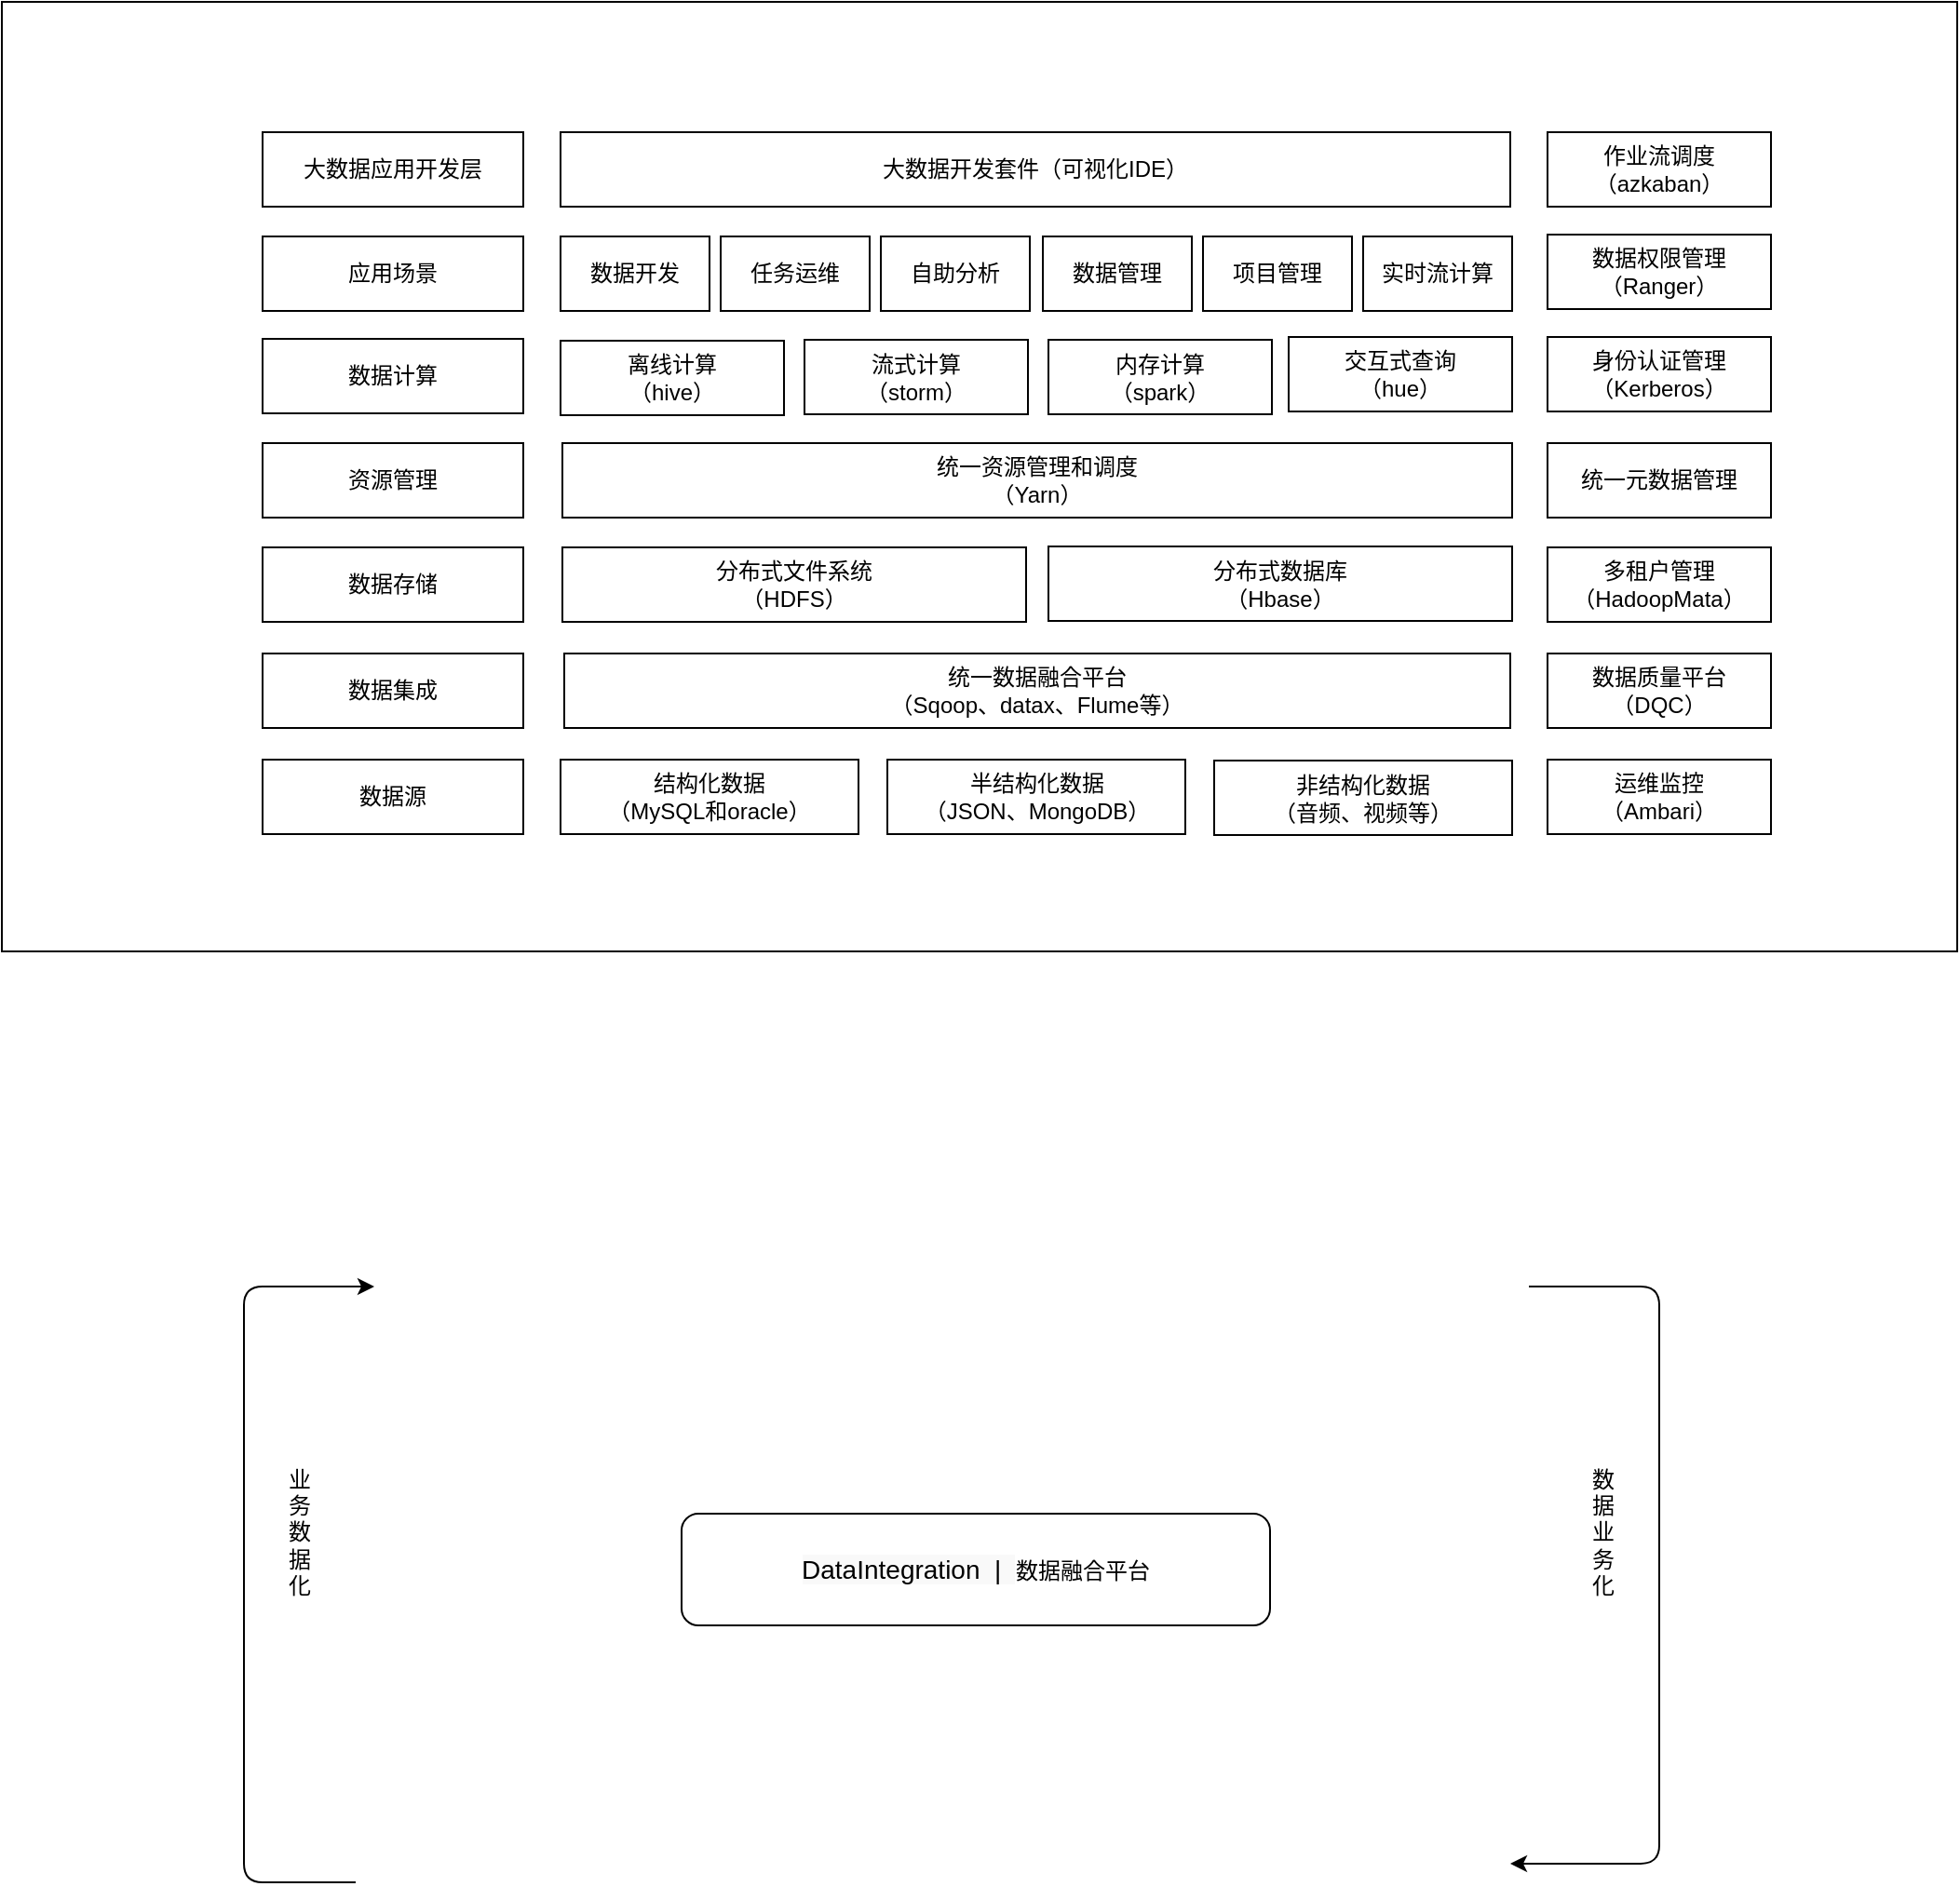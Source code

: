 <mxfile version="11.3.0" type="github" pages="1"><diagram id="HXOVgUkNHGujSXpbizK8" name="Page-1"><mxGraphModel dx="2253" dy="771" grid="1" gridSize="10" guides="1" tooltips="1" connect="1" arrows="1" fold="1" page="1" pageScale="1" pageWidth="827" pageHeight="1169" math="0" shadow="0"><root><mxCell id="0"/><mxCell id="1" parent="0"/><mxCell id="z_rLI3Wyw5Oonpa8T-_6-49" value="" style="rounded=0;whiteSpace=wrap;html=1;" vertex="1" parent="1"><mxGeometry x="-80" y="70" width="1050" height="510" as="geometry"/></mxCell><mxCell id="z_rLI3Wyw5Oonpa8T-_6-1" value="大数据应用开发层" style="rounded=0;whiteSpace=wrap;html=1;" vertex="1" parent="1"><mxGeometry x="60" y="140" width="140" height="40" as="geometry"/></mxCell><mxCell id="z_rLI3Wyw5Oonpa8T-_6-3" value="应用场景" style="rounded=0;whiteSpace=wrap;html=1;" vertex="1" parent="1"><mxGeometry x="60" y="196" width="140" height="40" as="geometry"/></mxCell><mxCell id="z_rLI3Wyw5Oonpa8T-_6-4" value="数据计算" style="rounded=0;whiteSpace=wrap;html=1;" vertex="1" parent="1"><mxGeometry x="60" y="251" width="140" height="40" as="geometry"/></mxCell><mxCell id="z_rLI3Wyw5Oonpa8T-_6-5" value="资源管理" style="rounded=0;whiteSpace=wrap;html=1;" vertex="1" parent="1"><mxGeometry x="60" y="307" width="140" height="40" as="geometry"/></mxCell><mxCell id="z_rLI3Wyw5Oonpa8T-_6-6" value="数据存储" style="rounded=0;whiteSpace=wrap;html=1;" vertex="1" parent="1"><mxGeometry x="60" y="363" width="140" height="40" as="geometry"/></mxCell><mxCell id="z_rLI3Wyw5Oonpa8T-_6-7" value="数据集成" style="rounded=0;whiteSpace=wrap;html=1;" vertex="1" parent="1"><mxGeometry x="60" y="420" width="140" height="40" as="geometry"/></mxCell><mxCell id="z_rLI3Wyw5Oonpa8T-_6-8" value="数据源" style="rounded=0;whiteSpace=wrap;html=1;" vertex="1" parent="1"><mxGeometry x="60" y="477" width="140" height="40" as="geometry"/></mxCell><mxCell id="z_rLI3Wyw5Oonpa8T-_6-9" value="大数据开发套件（可视化IDE）" style="rounded=0;whiteSpace=wrap;html=1;" vertex="1" parent="1"><mxGeometry x="220" y="140" width="510" height="40" as="geometry"/></mxCell><mxCell id="z_rLI3Wyw5Oonpa8T-_6-12" value="作业流调度&lt;br&gt;（azkaban）" style="rounded=0;whiteSpace=wrap;html=1;" vertex="1" parent="1"><mxGeometry x="750" y="140" width="120" height="40" as="geometry"/></mxCell><mxCell id="z_rLI3Wyw5Oonpa8T-_6-17" value="数据权限管理&lt;br&gt;（Ranger）" style="rounded=0;whiteSpace=wrap;html=1;" vertex="1" parent="1"><mxGeometry x="750" y="195" width="120" height="40" as="geometry"/></mxCell><mxCell id="z_rLI3Wyw5Oonpa8T-_6-18" value="身份认证管理&lt;br&gt;（Kerberos）" style="rounded=0;whiteSpace=wrap;html=1;" vertex="1" parent="1"><mxGeometry x="750" y="250" width="120" height="40" as="geometry"/></mxCell><mxCell id="z_rLI3Wyw5Oonpa8T-_6-19" value="统一元数据管理" style="rounded=0;whiteSpace=wrap;html=1;" vertex="1" parent="1"><mxGeometry x="750" y="307" width="120" height="40" as="geometry"/></mxCell><mxCell id="z_rLI3Wyw5Oonpa8T-_6-20" value="多租户管理&lt;br&gt;（HadoopMata）" style="rounded=0;whiteSpace=wrap;html=1;" vertex="1" parent="1"><mxGeometry x="750" y="363" width="120" height="40" as="geometry"/></mxCell><mxCell id="z_rLI3Wyw5Oonpa8T-_6-21" value="数据质量平台&lt;br&gt;（DQC）" style="rounded=0;whiteSpace=wrap;html=1;" vertex="1" parent="1"><mxGeometry x="750" y="420" width="120" height="40" as="geometry"/></mxCell><mxCell id="z_rLI3Wyw5Oonpa8T-_6-22" value="运维监控&lt;br&gt;（Ambari）" style="rounded=0;whiteSpace=wrap;html=1;" vertex="1" parent="1"><mxGeometry x="750" y="477" width="120" height="40" as="geometry"/></mxCell><mxCell id="z_rLI3Wyw5Oonpa8T-_6-23" value="统一资源管理和调度&lt;br&gt;（Yarn）" style="rounded=0;whiteSpace=wrap;html=1;" vertex="1" parent="1"><mxGeometry x="221" y="307" width="510" height="40" as="geometry"/></mxCell><mxCell id="z_rLI3Wyw5Oonpa8T-_6-25" value="数据开发" style="rounded=0;whiteSpace=wrap;html=1;" vertex="1" parent="1"><mxGeometry x="220" y="196" width="80" height="40" as="geometry"/></mxCell><mxCell id="z_rLI3Wyw5Oonpa8T-_6-31" value="任务运维" style="rounded=0;whiteSpace=wrap;html=1;" vertex="1" parent="1"><mxGeometry x="306" y="196" width="80" height="40" as="geometry"/></mxCell><mxCell id="z_rLI3Wyw5Oonpa8T-_6-32" value="自助分析" style="rounded=0;whiteSpace=wrap;html=1;" vertex="1" parent="1"><mxGeometry x="392" y="196" width="80" height="40" as="geometry"/></mxCell><mxCell id="z_rLI3Wyw5Oonpa8T-_6-33" value="数据管理" style="rounded=0;whiteSpace=wrap;html=1;" vertex="1" parent="1"><mxGeometry x="479" y="196" width="80" height="40" as="geometry"/></mxCell><mxCell id="z_rLI3Wyw5Oonpa8T-_6-34" value="项目管理" style="rounded=0;whiteSpace=wrap;html=1;" vertex="1" parent="1"><mxGeometry x="565" y="196" width="80" height="40" as="geometry"/></mxCell><mxCell id="z_rLI3Wyw5Oonpa8T-_6-35" value="实时流计算" style="rounded=0;whiteSpace=wrap;html=1;" vertex="1" parent="1"><mxGeometry x="651" y="196" width="80" height="40" as="geometry"/></mxCell><mxCell id="z_rLI3Wyw5Oonpa8T-_6-36" value="离线计算&lt;br&gt;（hive）" style="rounded=0;whiteSpace=wrap;html=1;" vertex="1" parent="1"><mxGeometry x="220" y="252" width="120" height="40" as="geometry"/></mxCell><mxCell id="z_rLI3Wyw5Oonpa8T-_6-37" value="流式计算&lt;br&gt;（storm）" style="rounded=0;whiteSpace=wrap;html=1;" vertex="1" parent="1"><mxGeometry x="351" y="251.5" width="120" height="40" as="geometry"/></mxCell><mxCell id="z_rLI3Wyw5Oonpa8T-_6-38" value="内存计算&lt;br&gt;（spark）" style="rounded=0;whiteSpace=wrap;html=1;" vertex="1" parent="1"><mxGeometry x="482" y="251.5" width="120" height="40" as="geometry"/></mxCell><mxCell id="z_rLI3Wyw5Oonpa8T-_6-39" value="交互式查询&lt;br&gt;（hue）" style="rounded=0;whiteSpace=wrap;html=1;" vertex="1" parent="1"><mxGeometry x="611" y="250" width="120" height="40" as="geometry"/></mxCell><mxCell id="z_rLI3Wyw5Oonpa8T-_6-40" value="分布式文件系统&lt;br&gt;（HDFS）" style="rounded=0;whiteSpace=wrap;html=1;" vertex="1" parent="1"><mxGeometry x="221" y="363" width="249" height="40" as="geometry"/></mxCell><mxCell id="z_rLI3Wyw5Oonpa8T-_6-41" value="分布式数据库&lt;br&gt;（Hbase）" style="rounded=0;whiteSpace=wrap;html=1;" vertex="1" parent="1"><mxGeometry x="482" y="362.5" width="249" height="40" as="geometry"/></mxCell><mxCell id="z_rLI3Wyw5Oonpa8T-_6-42" value="统一数据融合平台&lt;br&gt;（Sqoop、datax、Flume等）" style="rounded=0;whiteSpace=wrap;html=1;" vertex="1" parent="1"><mxGeometry x="222" y="420" width="508" height="40" as="geometry"/></mxCell><mxCell id="z_rLI3Wyw5Oonpa8T-_6-44" value="结构化数据&lt;br&gt;（MySQL和oracle）" style="rounded=0;whiteSpace=wrap;html=1;" vertex="1" parent="1"><mxGeometry x="220" y="477" width="160" height="40" as="geometry"/></mxCell><mxCell id="z_rLI3Wyw5Oonpa8T-_6-45" value="半结构化数据&lt;br&gt;（JSON、MongoDB）" style="rounded=0;whiteSpace=wrap;html=1;" vertex="1" parent="1"><mxGeometry x="395.5" y="477" width="160" height="40" as="geometry"/></mxCell><mxCell id="z_rLI3Wyw5Oonpa8T-_6-46" value="非结构化数据&lt;br&gt;（音频、视频等）" style="rounded=0;whiteSpace=wrap;html=1;" vertex="1" parent="1"><mxGeometry x="571" y="477.5" width="160" height="40" as="geometry"/></mxCell><mxCell id="z_rLI3Wyw5Oonpa8T-_6-57" value="&lt;span style=&quot;font-family: &amp;#34;arial&amp;#34; , &amp;#34;pingfang sc&amp;#34; , &amp;#34;hiragino sans gb&amp;#34; , &amp;#34;stheiti&amp;#34; , &amp;#34;microsoft yahei&amp;#34; , &amp;#34;wenquanyi micro hei&amp;#34; , sans-serif ; font-size: 14px ; text-align: left ; background-color: rgb(249 , 249 , 249)&quot;&gt;DataIntegration&amp;nbsp; |&amp;nbsp; &lt;/span&gt;数据融合平台" style="rounded=1;whiteSpace=wrap;html=1;fontFamily=Verdana;fontColor=#000000;" vertex="1" parent="1"><mxGeometry x="285" y="882" width="316" height="60" as="geometry"/></mxCell><mxCell id="z_rLI3Wyw5Oonpa8T-_6-58" value="" style="edgeStyle=elbowEdgeStyle;elbow=horizontal;endArrow=classic;html=1;fontFamily=Verdana;" edge="1" parent="1"><mxGeometry width="50" height="50" relative="1" as="geometry"><mxPoint x="110" y="1080" as="sourcePoint"/><mxPoint x="120" y="760" as="targetPoint"/><Array as="points"><mxPoint x="50" y="760"/></Array></mxGeometry></mxCell><mxCell id="z_rLI3Wyw5Oonpa8T-_6-60" value="" style="edgeStyle=elbowEdgeStyle;elbow=horizontal;endArrow=classic;html=1;fontFamily=Verdana;" edge="1" parent="1"><mxGeometry width="50" height="50" relative="1" as="geometry"><mxPoint x="740" y="760" as="sourcePoint"/><mxPoint x="730" y="1070" as="targetPoint"/><Array as="points"><mxPoint x="810" y="930"/></Array></mxGeometry></mxCell><mxCell id="z_rLI3Wyw5Oonpa8T-_6-61" value="业务数据化" style="text;strokeColor=none;fillColor=none;align=center;verticalAlign=middle;rounded=0;fontFamily=Verdana;fontColor=#000000;horizontal=1;labelBackgroundColor=none;labelBorderColor=none;whiteSpace=wrap;html=1;direction=south;" vertex="1" parent="1"><mxGeometry x="70" y="852" width="20" height="80" as="geometry"/></mxCell><mxCell id="z_rLI3Wyw5Oonpa8T-_6-62" value="数据业务化" style="text;strokeColor=none;fillColor=none;align=center;verticalAlign=middle;rounded=0;fontFamily=Verdana;fontColor=#000000;horizontal=1;labelBackgroundColor=none;labelBorderColor=none;whiteSpace=wrap;html=1;direction=south;" vertex="1" parent="1"><mxGeometry x="770" y="852" width="20" height="80" as="geometry"/></mxCell></root></mxGraphModel></diagram></mxfile>